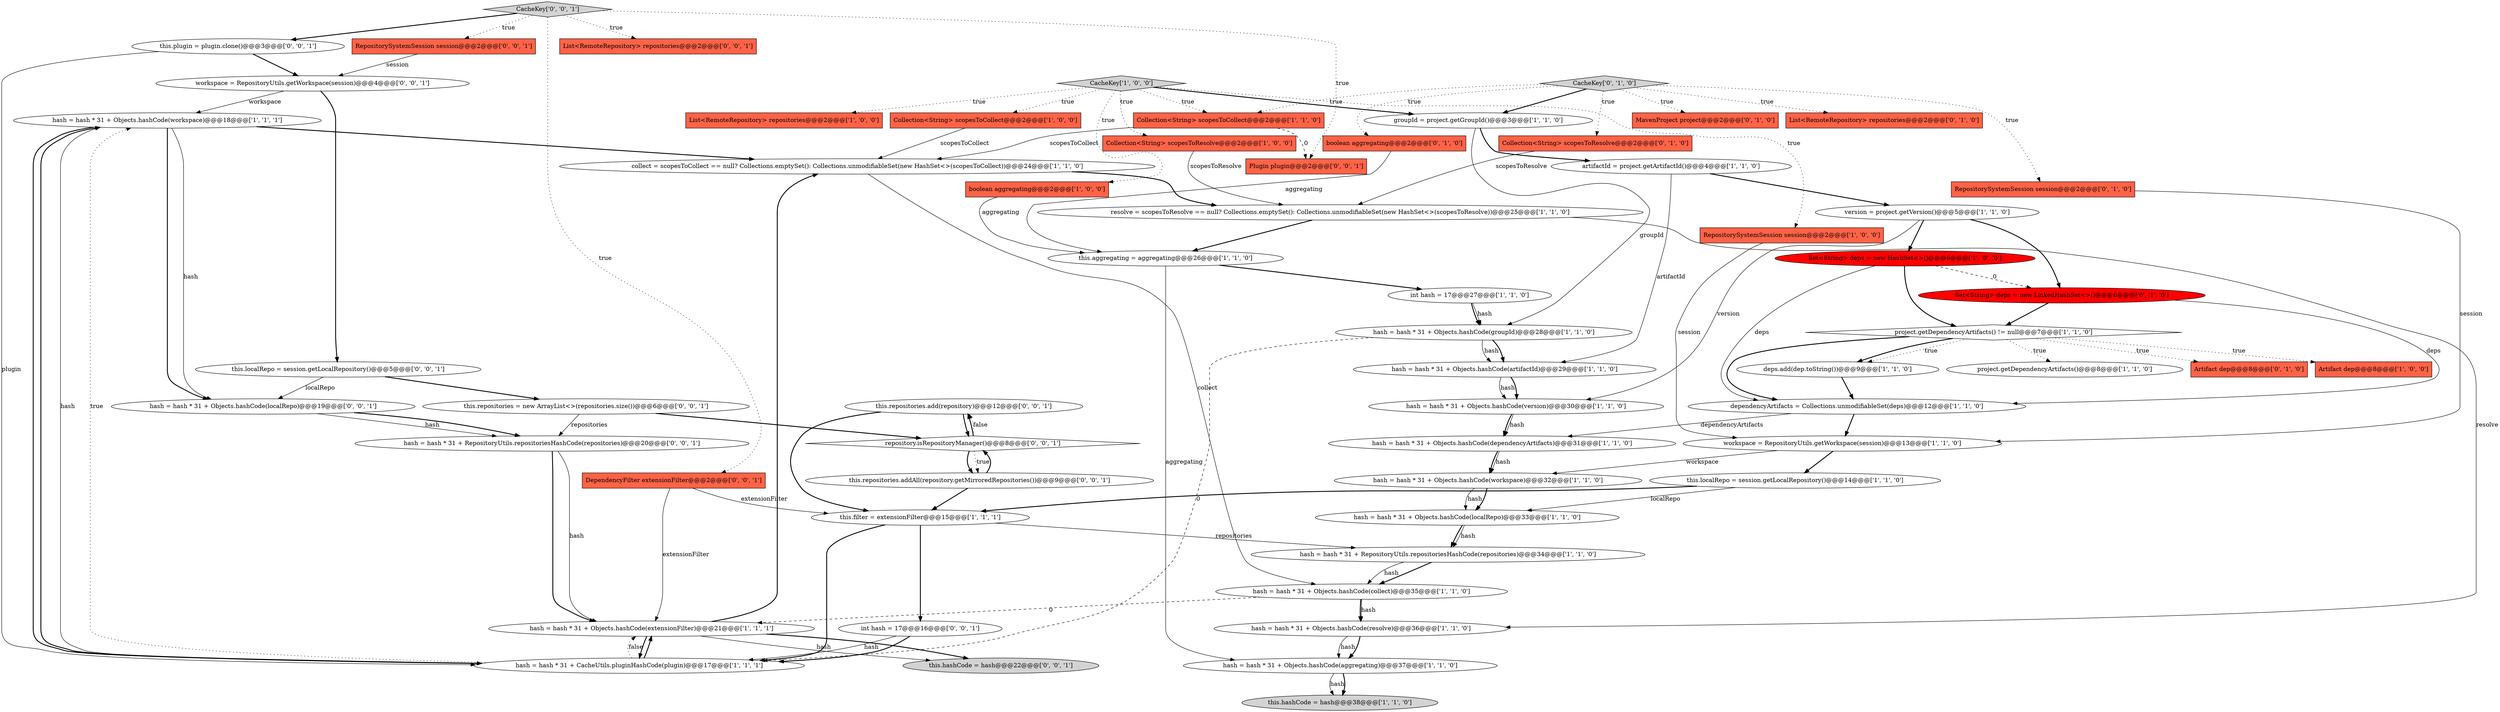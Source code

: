 digraph {
1 [style = filled, label = "hash = hash * 31 + Objects.hashCode(workspace)@@@18@@@['1', '1', '1']", fillcolor = white, shape = ellipse image = "AAA0AAABBB1BBB"];
6 [style = filled, label = "project.getDependencyArtifacts() != null@@@7@@@['1', '1', '0']", fillcolor = white, shape = diamond image = "AAA0AAABBB1BBB"];
30 [style = filled, label = "deps.add(dep.toString())@@@9@@@['1', '1', '0']", fillcolor = white, shape = ellipse image = "AAA0AAABBB1BBB"];
34 [style = filled, label = "hash = hash * 31 + Objects.hashCode(extensionFilter)@@@21@@@['1', '1', '1']", fillcolor = white, shape = ellipse image = "AAA0AAABBB1BBB"];
3 [style = filled, label = "int hash = 17@@@27@@@['1', '1', '0']", fillcolor = white, shape = ellipse image = "AAA0AAABBB1BBB"];
20 [style = filled, label = "hash = hash * 31 + RepositoryUtils.repositoriesHashCode(repositories)@@@34@@@['1', '1', '0']", fillcolor = white, shape = ellipse image = "AAA0AAABBB1BBB"];
37 [style = filled, label = "List<RemoteRepository> repositories@@@2@@@['0', '1', '0']", fillcolor = tomato, shape = box image = "AAA0AAABBB2BBB"];
13 [style = filled, label = "hash = hash * 31 + Objects.hashCode(groupId)@@@28@@@['1', '1', '0']", fillcolor = white, shape = ellipse image = "AAA0AAABBB1BBB"];
53 [style = filled, label = "RepositorySystemSession session@@@2@@@['0', '0', '1']", fillcolor = tomato, shape = box image = "AAA0AAABBB3BBB"];
5 [style = filled, label = "hash = hash * 31 + Objects.hashCode(localRepo)@@@33@@@['1', '1', '0']", fillcolor = white, shape = ellipse image = "AAA0AAABBB1BBB"];
36 [style = filled, label = "artifactId = project.getArtifactId()@@@4@@@['1', '1', '0']", fillcolor = white, shape = ellipse image = "AAA0AAABBB1BBB"];
43 [style = filled, label = "boolean aggregating@@@2@@@['0', '1', '0']", fillcolor = tomato, shape = box image = "AAA0AAABBB2BBB"];
54 [style = filled, label = "this.repositories.add(repository)@@@12@@@['0', '0', '1']", fillcolor = white, shape = ellipse image = "AAA0AAABBB3BBB"];
58 [style = filled, label = "this.localRepo = session.getLocalRepository()@@@5@@@['0', '0', '1']", fillcolor = white, shape = ellipse image = "AAA0AAABBB3BBB"];
11 [style = filled, label = "collect = scopesToCollect == null? Collections.emptySet(): Collections.unmodifiableSet(new HashSet<>(scopesToCollect))@@@24@@@['1', '1', '0']", fillcolor = white, shape = ellipse image = "AAA0AAABBB1BBB"];
59 [style = filled, label = "this.repositories = new ArrayList<>(repositories.size())@@@6@@@['0', '0', '1']", fillcolor = white, shape = ellipse image = "AAA0AAABBB3BBB"];
41 [style = filled, label = "Set<String> deps = new LinkedHashSet<>()@@@6@@@['0', '1', '0']", fillcolor = red, shape = ellipse image = "AAA1AAABBB2BBB"];
7 [style = filled, label = "hash = hash * 31 + Objects.hashCode(aggregating)@@@37@@@['1', '1', '0']", fillcolor = white, shape = ellipse image = "AAA0AAABBB1BBB"];
35 [style = filled, label = "hash = hash * 31 + Objects.hashCode(dependencyArtifacts)@@@31@@@['1', '1', '0']", fillcolor = white, shape = ellipse image = "AAA0AAABBB1BBB"];
56 [style = filled, label = "repository.isRepositoryManager()@@@8@@@['0', '0', '1']", fillcolor = white, shape = diamond image = "AAA0AAABBB3BBB"];
39 [style = filled, label = "CacheKey['0', '1', '0']", fillcolor = lightgray, shape = diamond image = "AAA0AAABBB2BBB"];
28 [style = filled, label = "CacheKey['1', '0', '0']", fillcolor = lightgray, shape = diamond image = "AAA0AAABBB1BBB"];
9 [style = filled, label = "dependencyArtifacts = Collections.unmodifiableSet(deps)@@@12@@@['1', '1', '0']", fillcolor = white, shape = ellipse image = "AAA0AAABBB1BBB"];
38 [style = filled, label = "Artifact dep@@@8@@@['0', '1', '0']", fillcolor = tomato, shape = box image = "AAA0AAABBB2BBB"];
45 [style = filled, label = "CacheKey['0', '0', '1']", fillcolor = lightgray, shape = diamond image = "AAA0AAABBB3BBB"];
8 [style = filled, label = "groupId = project.getGroupId()@@@3@@@['1', '1', '0']", fillcolor = white, shape = ellipse image = "AAA0AAABBB1BBB"];
21 [style = filled, label = "hash = hash * 31 + Objects.hashCode(collect)@@@35@@@['1', '1', '0']", fillcolor = white, shape = ellipse image = "AAA0AAABBB1BBB"];
33 [style = filled, label = "this.aggregating = aggregating@@@26@@@['1', '1', '0']", fillcolor = white, shape = ellipse image = "AAA0AAABBB1BBB"];
52 [style = filled, label = "List<RemoteRepository> repositories@@@2@@@['0', '0', '1']", fillcolor = tomato, shape = box image = "AAA0AAABBB3BBB"];
12 [style = filled, label = "boolean aggregating@@@2@@@['1', '0', '0']", fillcolor = tomato, shape = box image = "AAA0AAABBB1BBB"];
48 [style = filled, label = "int hash = 17@@@16@@@['0', '0', '1']", fillcolor = white, shape = ellipse image = "AAA0AAABBB3BBB"];
0 [style = filled, label = "version = project.getVersion()@@@5@@@['1', '1', '0']", fillcolor = white, shape = ellipse image = "AAA0AAABBB1BBB"];
14 [style = filled, label = "hash = hash * 31 + Objects.hashCode(version)@@@30@@@['1', '1', '0']", fillcolor = white, shape = ellipse image = "AAA0AAABBB1BBB"];
16 [style = filled, label = "Collection<String> scopesToCollect@@@2@@@['1', '0', '0']", fillcolor = tomato, shape = box image = "AAA0AAABBB1BBB"];
4 [style = filled, label = "hash = hash * 31 + Objects.hashCode(workspace)@@@32@@@['1', '1', '0']", fillcolor = white, shape = ellipse image = "AAA0AAABBB1BBB"];
22 [style = filled, label = "workspace = RepositoryUtils.getWorkspace(session)@@@13@@@['1', '1', '0']", fillcolor = white, shape = ellipse image = "AAA0AAABBB1BBB"];
40 [style = filled, label = "RepositorySystemSession session@@@2@@@['0', '1', '0']", fillcolor = tomato, shape = box image = "AAA0AAABBB2BBB"];
51 [style = filled, label = "DependencyFilter extensionFilter@@@2@@@['0', '0', '1']", fillcolor = tomato, shape = box image = "AAA0AAABBB3BBB"];
50 [style = filled, label = "hash = hash * 31 + RepositoryUtils.repositoriesHashCode(repositories)@@@20@@@['0', '0', '1']", fillcolor = white, shape = ellipse image = "AAA0AAABBB3BBB"];
47 [style = filled, label = "this.repositories.addAll(repository.getMirroredRepositories())@@@9@@@['0', '0', '1']", fillcolor = white, shape = ellipse image = "AAA0AAABBB3BBB"];
19 [style = filled, label = "List<RemoteRepository> repositories@@@2@@@['1', '0', '0']", fillcolor = tomato, shape = box image = "AAA0AAABBB1BBB"];
18 [style = filled, label = "Artifact dep@@@8@@@['1', '0', '0']", fillcolor = tomato, shape = box image = "AAA0AAABBB1BBB"];
2 [style = filled, label = "Collection<String> scopesToResolve@@@2@@@['1', '0', '0']", fillcolor = tomato, shape = box image = "AAA0AAABBB1BBB"];
23 [style = filled, label = "this.filter = extensionFilter@@@15@@@['1', '1', '1']", fillcolor = white, shape = ellipse image = "AAA0AAABBB1BBB"];
27 [style = filled, label = "RepositorySystemSession session@@@2@@@['1', '0', '0']", fillcolor = tomato, shape = box image = "AAA0AAABBB1BBB"];
26 [style = filled, label = "hash = hash * 31 + Objects.hashCode(artifactId)@@@29@@@['1', '1', '0']", fillcolor = white, shape = ellipse image = "AAA0AAABBB1BBB"];
60 [style = filled, label = "Plugin plugin@@@2@@@['0', '0', '1']", fillcolor = tomato, shape = box image = "AAA0AAABBB3BBB"];
25 [style = filled, label = "Set<String> deps = new HashSet<>()@@@6@@@['1', '0', '0']", fillcolor = red, shape = ellipse image = "AAA1AAABBB1BBB"];
10 [style = filled, label = "this.hashCode = hash@@@38@@@['1', '1', '0']", fillcolor = lightgray, shape = ellipse image = "AAA0AAABBB1BBB"];
24 [style = filled, label = "hash = hash * 31 + Objects.hashCode(resolve)@@@36@@@['1', '1', '0']", fillcolor = white, shape = ellipse image = "AAA0AAABBB1BBB"];
49 [style = filled, label = "hash = hash * 31 + Objects.hashCode(localRepo)@@@19@@@['0', '0', '1']", fillcolor = white, shape = ellipse image = "AAA0AAABBB3BBB"];
29 [style = filled, label = "project.getDependencyArtifacts()@@@8@@@['1', '1', '0']", fillcolor = white, shape = ellipse image = "AAA0AAABBB1BBB"];
46 [style = filled, label = "this.plugin = plugin.clone()@@@3@@@['0', '0', '1']", fillcolor = white, shape = ellipse image = "AAA0AAABBB3BBB"];
55 [style = filled, label = "this.hashCode = hash@@@22@@@['0', '0', '1']", fillcolor = lightgray, shape = ellipse image = "AAA0AAABBB3BBB"];
32 [style = filled, label = "Collection<String> scopesToCollect@@@2@@@['1', '1', '0']", fillcolor = tomato, shape = box image = "AAA0AAABBB1BBB"];
44 [style = filled, label = "Collection<String> scopesToResolve@@@2@@@['0', '1', '0']", fillcolor = tomato, shape = box image = "AAA0AAABBB2BBB"];
31 [style = filled, label = "this.localRepo = session.getLocalRepository()@@@14@@@['1', '1', '0']", fillcolor = white, shape = ellipse image = "AAA0AAABBB1BBB"];
42 [style = filled, label = "MavenProject project@@@2@@@['0', '1', '0']", fillcolor = tomato, shape = box image = "AAA0AAABBB2BBB"];
57 [style = filled, label = "workspace = RepositoryUtils.getWorkspace(session)@@@4@@@['0', '0', '1']", fillcolor = white, shape = ellipse image = "AAA0AAABBB3BBB"];
15 [style = filled, label = "resolve = scopesToResolve == null? Collections.emptySet(): Collections.unmodifiableSet(new HashSet<>(scopesToResolve))@@@25@@@['1', '1', '0']", fillcolor = white, shape = ellipse image = "AAA0AAABBB1BBB"];
17 [style = filled, label = "hash = hash * 31 + CacheUtils.pluginHashCode(plugin)@@@17@@@['1', '1', '1']", fillcolor = white, shape = ellipse image = "AAA0AAABBB1BBB"];
17->1 [style = solid, label="hash"];
31->5 [style = solid, label="localRepo"];
20->21 [style = solid, label="hash"];
54->56 [style = bold, label=""];
51->34 [style = solid, label="extensionFilter"];
14->35 [style = bold, label=""];
5->20 [style = bold, label=""];
17->1 [style = dotted, label="true"];
23->20 [style = solid, label="repositories"];
15->24 [style = solid, label="resolve"];
28->16 [style = dotted, label="true"];
8->13 [style = solid, label="groupId"];
33->7 [style = solid, label="aggregating"];
7->10 [style = solid, label="hash"];
21->24 [style = bold, label=""];
57->58 [style = bold, label=""];
28->19 [style = dotted, label="true"];
13->26 [style = solid, label="hash"];
25->6 [style = bold, label=""];
39->42 [style = dotted, label="true"];
9->35 [style = solid, label="dependencyArtifacts"];
41->9 [style = solid, label="deps"];
56->54 [style = bold, label=""];
56->47 [style = bold, label=""];
6->38 [style = dotted, label="true"];
26->14 [style = solid, label="hash"];
8->36 [style = bold, label=""];
36->0 [style = bold, label=""];
6->18 [style = dotted, label="true"];
48->17 [style = solid, label="hash"];
0->25 [style = bold, label=""];
44->15 [style = solid, label="scopesToResolve"];
34->17 [style = bold, label=""];
43->33 [style = solid, label="aggregating"];
21->24 [style = solid, label="hash"];
23->17 [style = bold, label=""];
58->59 [style = bold, label=""];
28->27 [style = dotted, label="true"];
3->13 [style = solid, label="hash"];
46->17 [style = solid, label="plugin"];
2->15 [style = solid, label="scopesToResolve"];
33->3 [style = bold, label=""];
1->49 [style = solid, label="hash"];
39->8 [style = bold, label=""];
26->14 [style = bold, label=""];
28->2 [style = dotted, label="true"];
45->52 [style = dotted, label="true"];
58->49 [style = solid, label="localRepo"];
1->49 [style = bold, label=""];
41->6 [style = bold, label=""];
39->43 [style = dotted, label="true"];
48->17 [style = bold, label=""];
49->50 [style = solid, label="hash"];
56->47 [style = dotted, label="true"];
25->41 [style = dashed, label="0"];
23->48 [style = bold, label=""];
1->17 [style = bold, label=""];
51->23 [style = solid, label="extensionFilter"];
1->11 [style = bold, label=""];
14->35 [style = solid, label="hash"];
17->34 [style = dotted, label="false"];
24->7 [style = solid, label="hash"];
17->34 [style = bold, label=""];
35->4 [style = solid, label="hash"];
5->20 [style = solid, label="hash"];
39->44 [style = dotted, label="true"];
6->29 [style = dotted, label="true"];
40->22 [style = solid, label="session"];
39->40 [style = dotted, label="true"];
50->34 [style = solid, label="hash"];
45->46 [style = bold, label=""];
11->21 [style = solid, label="collect"];
24->7 [style = bold, label=""];
59->56 [style = bold, label=""];
22->4 [style = solid, label="workspace"];
59->50 [style = solid, label="repositories"];
4->5 [style = solid, label="hash"];
15->33 [style = bold, label=""];
50->34 [style = bold, label=""];
9->22 [style = bold, label=""];
17->1 [style = bold, label=""];
21->34 [style = dashed, label="0"];
47->56 [style = bold, label=""];
25->9 [style = solid, label="deps"];
30->9 [style = bold, label=""];
34->55 [style = bold, label=""];
49->50 [style = bold, label=""];
12->33 [style = solid, label="aggregating"];
34->55 [style = solid, label="hash"];
0->41 [style = bold, label=""];
39->37 [style = dotted, label="true"];
32->11 [style = solid, label="scopesToCollect"];
28->32 [style = dotted, label="true"];
45->51 [style = dotted, label="true"];
13->26 [style = bold, label=""];
28->8 [style = bold, label=""];
56->54 [style = dotted, label="false"];
45->53 [style = dotted, label="true"];
47->23 [style = bold, label=""];
46->57 [style = bold, label=""];
4->5 [style = bold, label=""];
28->12 [style = dotted, label="true"];
54->23 [style = bold, label=""];
27->22 [style = solid, label="session"];
6->30 [style = dotted, label="true"];
31->23 [style = bold, label=""];
7->10 [style = bold, label=""];
22->31 [style = bold, label=""];
13->17 [style = dashed, label="0"];
16->11 [style = solid, label="scopesToCollect"];
35->4 [style = bold, label=""];
34->11 [style = bold, label=""];
11->15 [style = bold, label=""];
20->21 [style = bold, label=""];
32->60 [style = dashed, label="0"];
39->32 [style = dotted, label="true"];
0->14 [style = solid, label="version"];
57->1 [style = solid, label="workspace"];
45->60 [style = dotted, label="true"];
3->13 [style = bold, label=""];
6->9 [style = bold, label=""];
36->26 [style = solid, label="artifactId"];
53->57 [style = solid, label="session"];
6->30 [style = bold, label=""];
}
